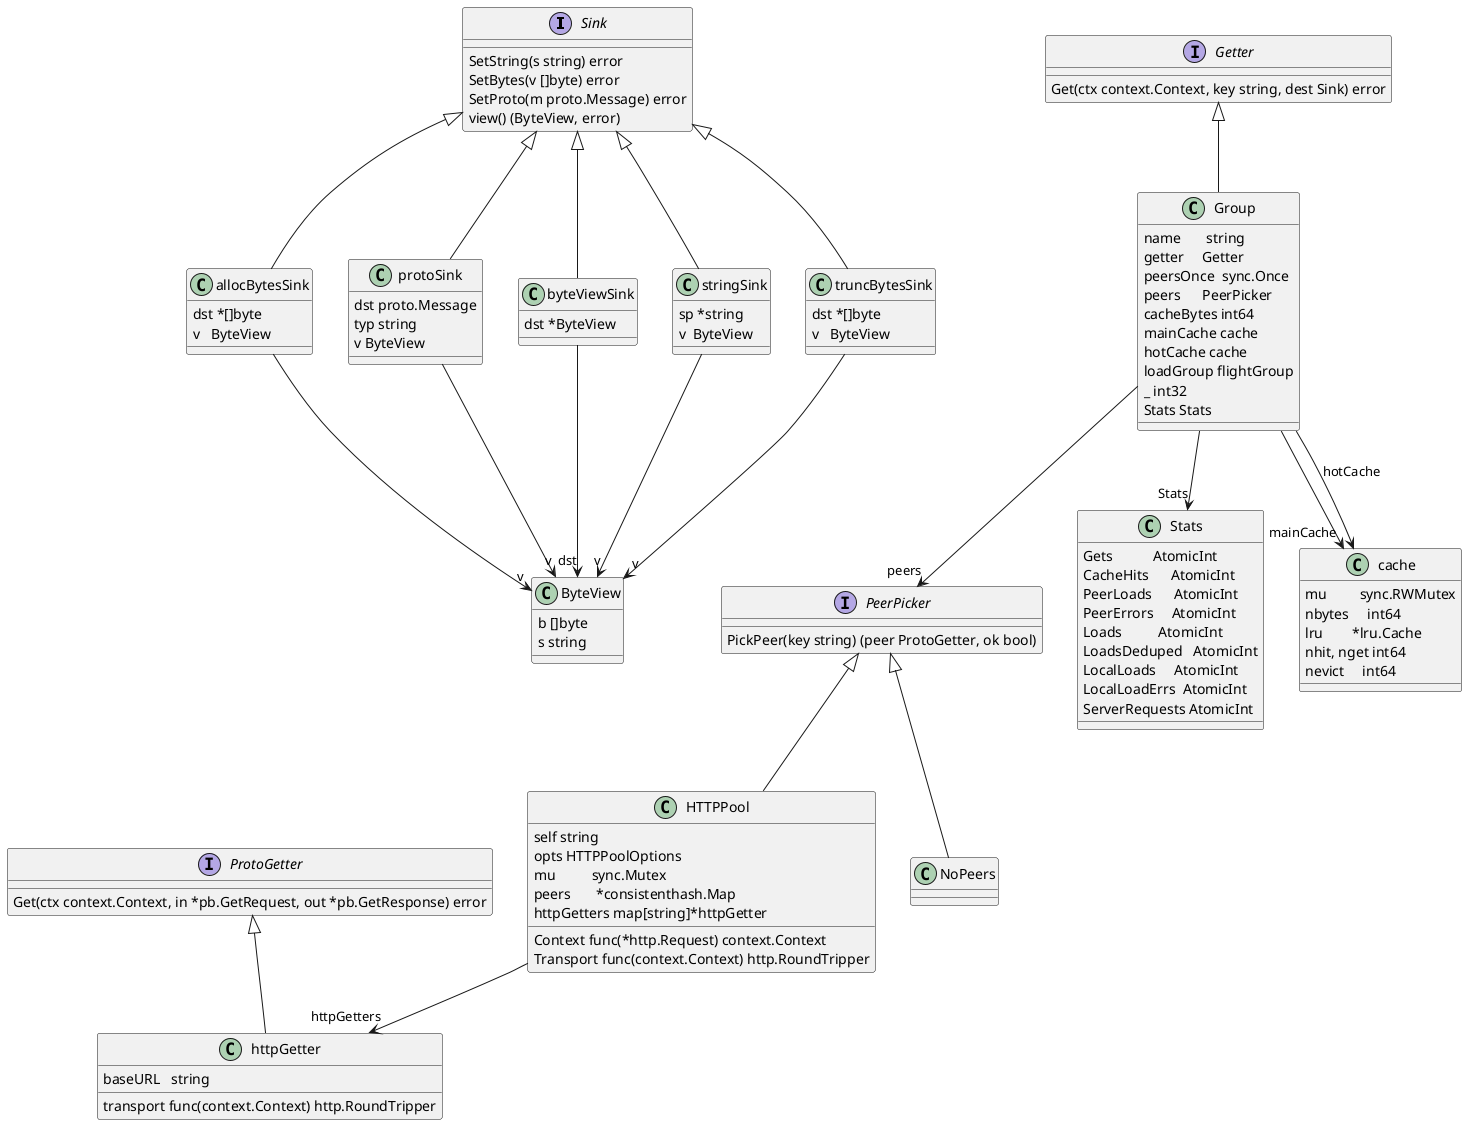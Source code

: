 @startuml
interface   Sink {
    SetString(s string) error
    SetBytes(v []byte) error
    SetProto(m proto.Message) error
    view() (ByteView, error)
}
class allocBytesSink {
    dst *[]byte
    v   ByteView
}
class protoSink {
    dst proto.Message
    typ string
    v ByteView
}
class byteViewSink {
    dst *ByteView
}
class stringSink {
    sp *string
    v  ByteView
}
class truncBytesSink {
    dst *[]byte
    v   ByteView
}
class ByteView {
    b []byte
    s string
}

Sink <|-- allocBytesSink
Sink <|-- protoSink
Sink <|-- byteViewSink
Sink <|-- stringSink
Sink <|-- truncBytesSink

allocBytesSink --> "v" ByteView
protoSink --> "v" ByteView
byteViewSink --> "dst" ByteView
stringSink --> "v" ByteView
truncBytesSink --> "v" ByteView


interface PeerPicker {
    PickPeer(key string) (peer ProtoGetter, ok bool)
}

class HTTPPool {
    Context func(*http.Request) context.Context
    Transport func(context.Context) http.RoundTripper
    self string
    opts HTTPPoolOptions
    mu          sync.Mutex
    peers       *consistenthash.Map
    httpGetters map[string]*httpGetter
}

class httpGetter {
    transport func(context.Context) http.RoundTripper
    baseURL   string
}

class NoPeers {

}

interface ProtoGetter {
    Get(ctx context.Context, in *pb.GetRequest, out *pb.GetResponse) error
}

PeerPicker <|-- HTTPPool
PeerPicker <|-- NoPeers
ProtoGetter <|-- httpGetter
HTTPPool --> "httpGetters" httpGetter

interface Getter {
    Get(ctx context.Context, key string, dest Sink) error
}
class Group {
    name       string
	getter     Getter
	peersOnce  sync.Once
	peers      PeerPicker
	cacheBytes int64
	mainCache cache
	hotCache cache
	loadGroup flightGroup
	_ int32
	Stats Stats
}

class Stats {
    Gets           AtomicInt
    CacheHits      AtomicInt
    PeerLoads      AtomicInt
    PeerErrors     AtomicInt
    Loads          AtomicInt
    LoadsDeduped   AtomicInt
    LocalLoads     AtomicInt
    LocalLoadErrs  AtomicInt
    ServerRequests AtomicInt
}

class cache {
	mu         sync.RWMutex
	nbytes     int64
	lru        *lru.Cache
	nhit, nget int64
	nevict     int64
}

Getter <|-- Group
Group --> "Stats" Stats
Group --> "mainCache" cache
Group -->  cache #text:black   : hotCache
Group --> "peers" PeerPicker
@enduml